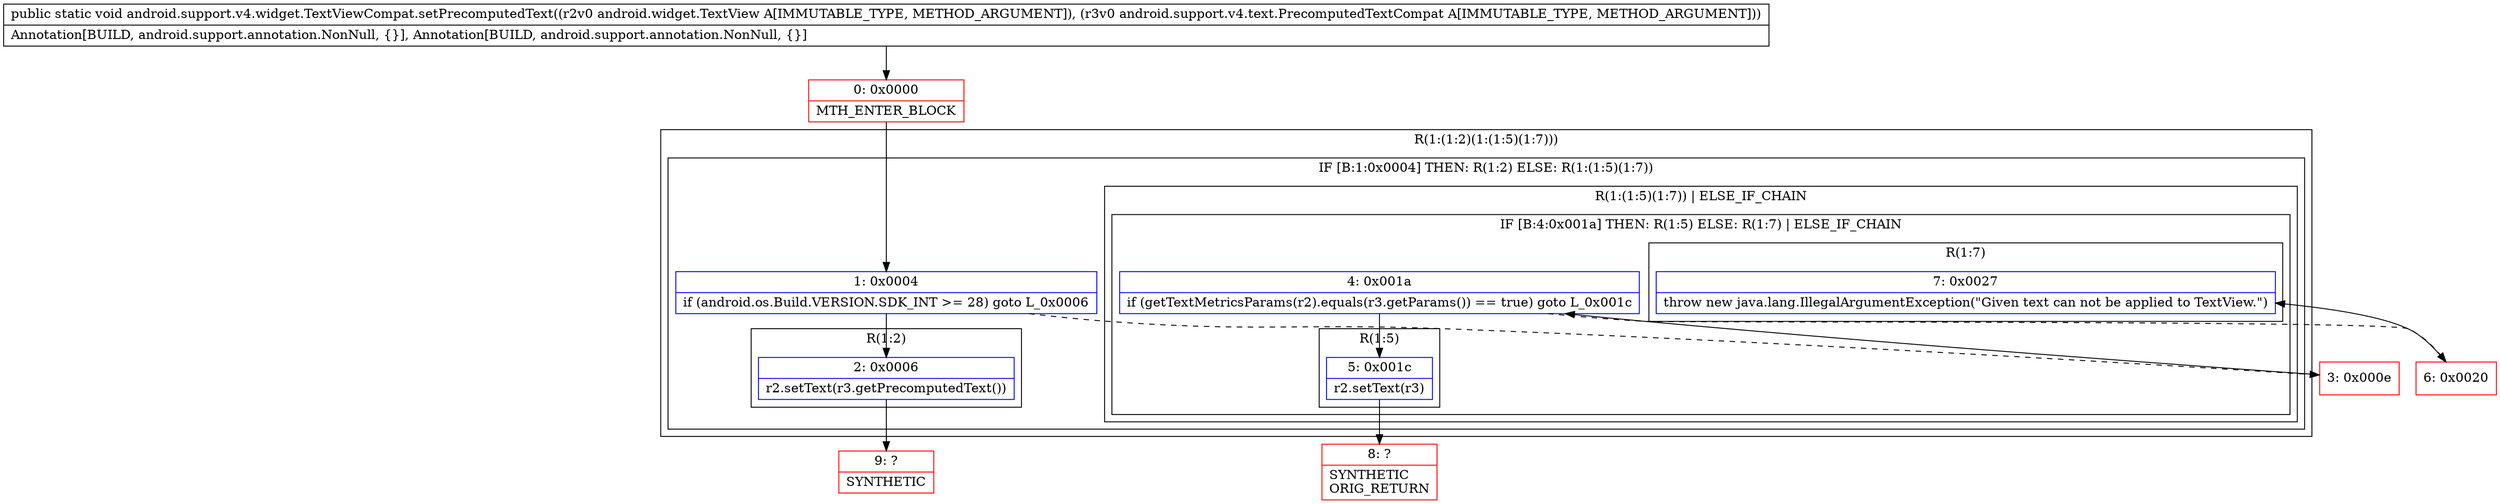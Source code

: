 digraph "CFG forandroid.support.v4.widget.TextViewCompat.setPrecomputedText(Landroid\/widget\/TextView;Landroid\/support\/v4\/text\/PrecomputedTextCompat;)V" {
subgraph cluster_Region_1304190878 {
label = "R(1:(1:2)(1:(1:5)(1:7)))";
node [shape=record,color=blue];
subgraph cluster_IfRegion_1009900722 {
label = "IF [B:1:0x0004] THEN: R(1:2) ELSE: R(1:(1:5)(1:7))";
node [shape=record,color=blue];
Node_1 [shape=record,label="{1\:\ 0x0004|if (android.os.Build.VERSION.SDK_INT \>= 28) goto L_0x0006\l}"];
subgraph cluster_Region_462601020 {
label = "R(1:2)";
node [shape=record,color=blue];
Node_2 [shape=record,label="{2\:\ 0x0006|r2.setText(r3.getPrecomputedText())\l}"];
}
subgraph cluster_Region_1650716705 {
label = "R(1:(1:5)(1:7)) | ELSE_IF_CHAIN\l";
node [shape=record,color=blue];
subgraph cluster_IfRegion_1292637020 {
label = "IF [B:4:0x001a] THEN: R(1:5) ELSE: R(1:7) | ELSE_IF_CHAIN\l";
node [shape=record,color=blue];
Node_4 [shape=record,label="{4\:\ 0x001a|if (getTextMetricsParams(r2).equals(r3.getParams()) == true) goto L_0x001c\l}"];
subgraph cluster_Region_2137686531 {
label = "R(1:5)";
node [shape=record,color=blue];
Node_5 [shape=record,label="{5\:\ 0x001c|r2.setText(r3)\l}"];
}
subgraph cluster_Region_1898941833 {
label = "R(1:7)";
node [shape=record,color=blue];
Node_7 [shape=record,label="{7\:\ 0x0027|throw new java.lang.IllegalArgumentException(\"Given text can not be applied to TextView.\")\l}"];
}
}
}
}
}
Node_0 [shape=record,color=red,label="{0\:\ 0x0000|MTH_ENTER_BLOCK\l}"];
Node_3 [shape=record,color=red,label="{3\:\ 0x000e}"];
Node_6 [shape=record,color=red,label="{6\:\ 0x0020}"];
Node_8 [shape=record,color=red,label="{8\:\ ?|SYNTHETIC\lORIG_RETURN\l}"];
Node_9 [shape=record,color=red,label="{9\:\ ?|SYNTHETIC\l}"];
MethodNode[shape=record,label="{public static void android.support.v4.widget.TextViewCompat.setPrecomputedText((r2v0 android.widget.TextView A[IMMUTABLE_TYPE, METHOD_ARGUMENT]), (r3v0 android.support.v4.text.PrecomputedTextCompat A[IMMUTABLE_TYPE, METHOD_ARGUMENT]))  | Annotation[BUILD, android.support.annotation.NonNull, \{\}], Annotation[BUILD, android.support.annotation.NonNull, \{\}]\l}"];
MethodNode -> Node_0;
Node_1 -> Node_2;
Node_1 -> Node_3[style=dashed];
Node_2 -> Node_9;
Node_4 -> Node_5;
Node_4 -> Node_6[style=dashed];
Node_5 -> Node_8;
Node_0 -> Node_1;
Node_3 -> Node_4;
Node_6 -> Node_7;
}

